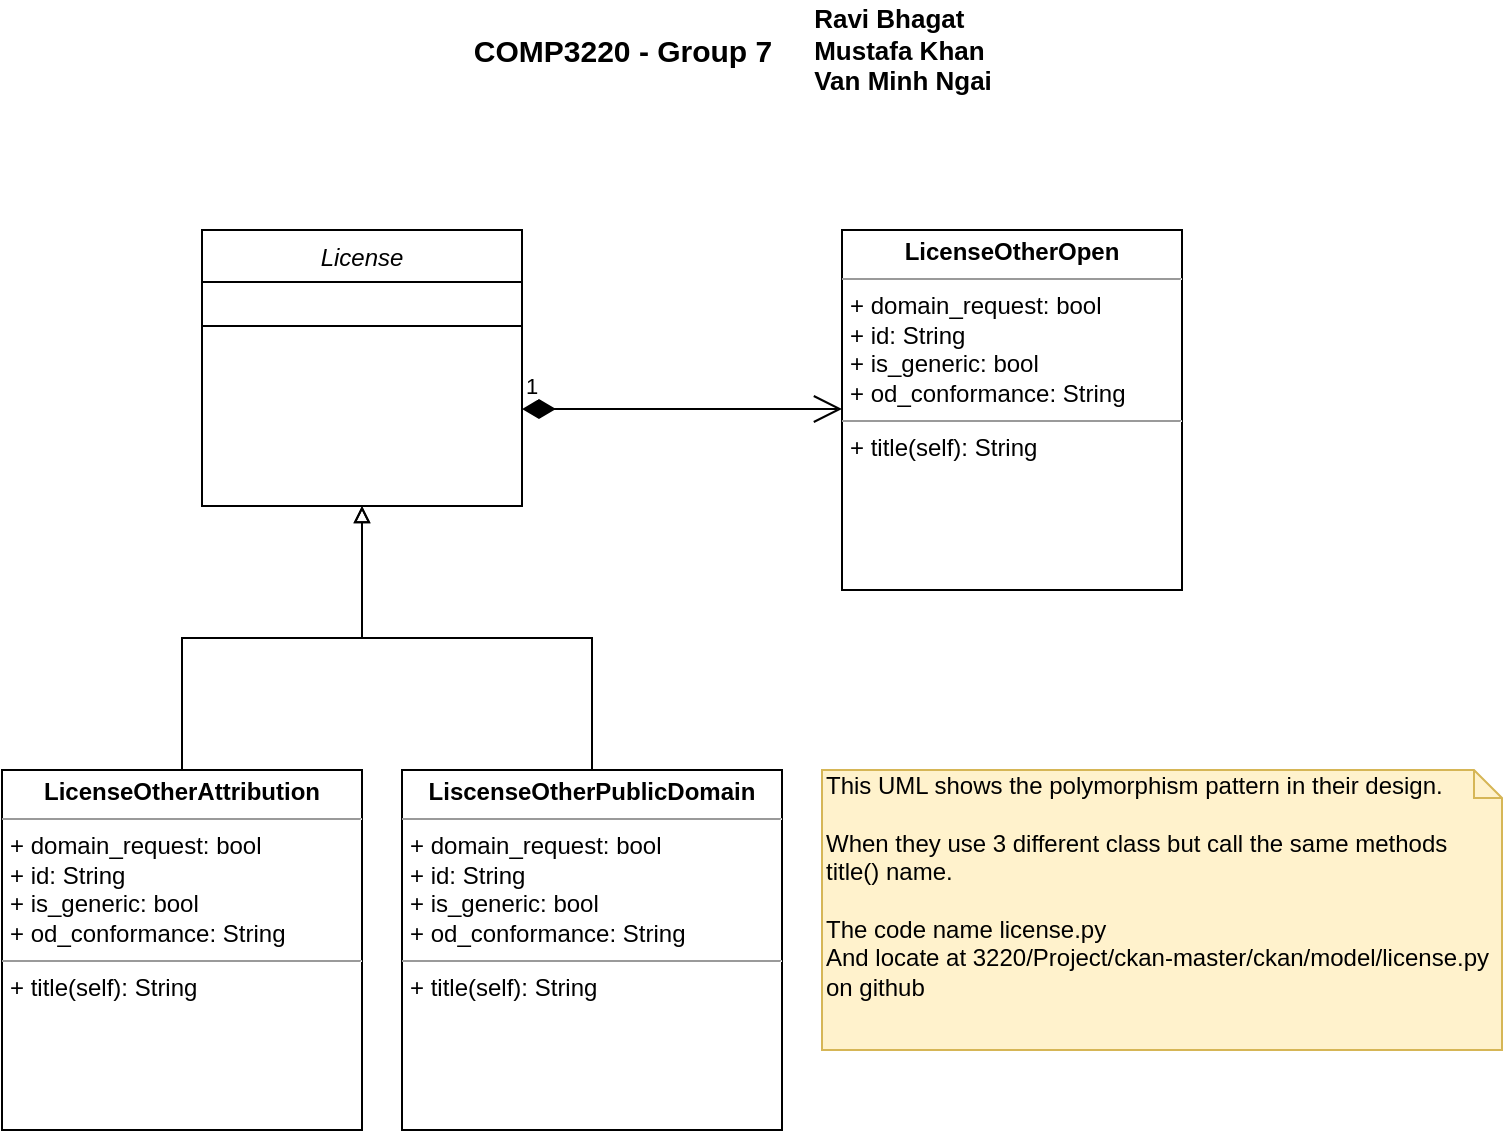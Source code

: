 <mxfile version="13.6.2" type="device"><diagram id="C5RBs43oDa-KdzZeNtuy" name="Page-1"><mxGraphModel dx="868" dy="496" grid="1" gridSize="10" guides="1" tooltips="1" connect="1" arrows="1" fold="1" page="1" pageScale="1" pageWidth="827" pageHeight="1169" math="0" shadow="0"><root><mxCell id="WIyWlLk6GJQsqaUBKTNV-0"/><mxCell id="WIyWlLk6GJQsqaUBKTNV-1" parent="WIyWlLk6GJQsqaUBKTNV-0"/><mxCell id="-rW2ddwHGXX65HSaXdoY-3" style="edgeStyle=orthogonalEdgeStyle;rounded=0;orthogonalLoop=1;jettySize=auto;html=1;entryX=0.5;entryY=1;entryDx=0;entryDy=0;endArrow=block;endFill=0;" edge="1" parent="WIyWlLk6GJQsqaUBKTNV-1" source="drV0YR5HNy2ZGQfOz8xq-0" target="zkfFHV4jXpPFQw0GAbJ--0"><mxGeometry relative="1" as="geometry"/></mxCell><mxCell id="drV0YR5HNy2ZGQfOz8xq-0" value="&lt;p style=&quot;margin: 0px ; margin-top: 4px ; text-align: center&quot;&gt;&lt;b&gt;LiscenseOtherPublicDomain&lt;/b&gt;&lt;/p&gt;&lt;hr size=&quot;1&quot;&gt;&lt;p style=&quot;margin: 0px ; margin-left: 4px&quot;&gt;+ domain_request: bool&lt;/p&gt;&lt;p style=&quot;margin: 0px ; margin-left: 4px&quot;&gt;+ id: String&lt;/p&gt;&lt;p style=&quot;margin: 0px ; margin-left: 4px&quot;&gt;+ is_generic: bool&lt;/p&gt;&lt;p style=&quot;margin: 0px ; margin-left: 4px&quot;&gt;+ od_conformance: String&lt;/p&gt;&lt;hr size=&quot;1&quot;&gt;&lt;p style=&quot;margin: 0px ; margin-left: 4px&quot;&gt;+ title(self): String&lt;/p&gt;" style="verticalAlign=top;align=left;overflow=fill;fontSize=12;fontFamily=Helvetica;html=1;" parent="WIyWlLk6GJQsqaUBKTNV-1" vertex="1"><mxGeometry x="250" y="390" width="190" height="180" as="geometry"/></mxCell><mxCell id="-rW2ddwHGXX65HSaXdoY-2" style="edgeStyle=orthogonalEdgeStyle;rounded=0;orthogonalLoop=1;jettySize=auto;html=1;entryX=0.5;entryY=1;entryDx=0;entryDy=0;endArrow=block;endFill=0;" edge="1" parent="WIyWlLk6GJQsqaUBKTNV-1" source="drV0YR5HNy2ZGQfOz8xq-2" target="zkfFHV4jXpPFQw0GAbJ--0"><mxGeometry relative="1" as="geometry"/></mxCell><mxCell id="drV0YR5HNy2ZGQfOz8xq-2" value="&lt;p style=&quot;margin: 0px ; margin-top: 4px ; text-align: center&quot;&gt;&lt;b&gt;LicenseOtherAttribution&lt;/b&gt;&lt;/p&gt;&lt;hr size=&quot;1&quot;&gt;&lt;p style=&quot;margin: 0px ; margin-left: 4px&quot;&gt;+ domain_request: bool&lt;/p&gt;&lt;p style=&quot;margin: 0px ; margin-left: 4px&quot;&gt;+ id: String&lt;/p&gt;&lt;p style=&quot;margin: 0px ; margin-left: 4px&quot;&gt;+ is_generic: bool&lt;/p&gt;&lt;p style=&quot;margin: 0px ; margin-left: 4px&quot;&gt;+ od_conformance: String&lt;/p&gt;&lt;hr size=&quot;1&quot;&gt;&lt;p style=&quot;margin: 0px ; margin-left: 4px&quot;&gt;+ title(self): String&lt;/p&gt;" style="verticalAlign=top;align=left;overflow=fill;fontSize=12;fontFamily=Helvetica;html=1;" parent="WIyWlLk6GJQsqaUBKTNV-1" vertex="1"><mxGeometry x="50" y="390" width="180" height="180" as="geometry"/></mxCell><mxCell id="drV0YR5HNy2ZGQfOz8xq-4" value="&lt;p style=&quot;margin: 0px ; margin-top: 4px ; text-align: center&quot;&gt;&lt;b&gt;LicenseOtherOpen&lt;/b&gt;&lt;/p&gt;&lt;hr size=&quot;1&quot;&gt;&lt;p style=&quot;margin: 0px ; margin-left: 4px&quot;&gt;+ domain_request: bool&lt;/p&gt;&lt;p style=&quot;margin: 0px ; margin-left: 4px&quot;&gt;+ id: String&lt;/p&gt;&lt;p style=&quot;margin: 0px ; margin-left: 4px&quot;&gt;+ is_generic: bool&lt;/p&gt;&lt;p style=&quot;margin: 0px ; margin-left: 4px&quot;&gt;+ od_conformance: String&lt;/p&gt;&lt;hr size=&quot;1&quot;&gt;&lt;p style=&quot;margin: 0px ; margin-left: 4px&quot;&gt;+ title(self): String&lt;/p&gt;" style="verticalAlign=top;align=left;overflow=fill;fontSize=12;fontFamily=Helvetica;html=1;" parent="WIyWlLk6GJQsqaUBKTNV-1" vertex="1"><mxGeometry x="470" y="120" width="170" height="180" as="geometry"/></mxCell><mxCell id="drV0YR5HNy2ZGQfOz8xq-5" value="1" style="endArrow=open;html=1;endSize=12;startArrow=diamondThin;startSize=14;startFill=1;edgeStyle=orthogonalEdgeStyle;align=left;verticalAlign=bottom;" parent="WIyWlLk6GJQsqaUBKTNV-1" edge="1"><mxGeometry x="-1" y="3" relative="1" as="geometry"><mxPoint x="310" y="209.5" as="sourcePoint"/><mxPoint x="470" y="209.5" as="targetPoint"/></mxGeometry></mxCell><mxCell id="drV0YR5HNy2ZGQfOz8xq-6" value="This UML shows the polymorphism pattern in their design.&lt;br&gt;&lt;br&gt;When they use 3 different class but call the same methods title() name.&amp;nbsp;&lt;br&gt;&lt;br&gt;The code name license.py&lt;br&gt;And locate at 3220/Project/ckan-master/ckan/model/license.py on github" style="shape=note;whiteSpace=wrap;html=1;size=14;verticalAlign=top;align=left;spacingTop=-6;fillColor=#fff2cc;strokeColor=#d6b656;" parent="WIyWlLk6GJQsqaUBKTNV-1" vertex="1"><mxGeometry x="460" y="390" width="340" height="140" as="geometry"/></mxCell><mxCell id="-rW2ddwHGXX65HSaXdoY-0" value="&lt;b&gt;&lt;font style=&quot;font-size: 15px&quot;&gt;COMP3220 - Group 7&lt;/font&gt;&lt;/b&gt;" style="text;html=1;align=center;verticalAlign=middle;resizable=0;points=[];autosize=1;" vertex="1" parent="WIyWlLk6GJQsqaUBKTNV-1"><mxGeometry x="280" y="20" width="160" height="20" as="geometry"/></mxCell><mxCell id="-rW2ddwHGXX65HSaXdoY-1" value="&lt;div style=&quot;text-align: left ; font-size: 13px&quot;&gt;&lt;span&gt;&lt;b&gt;&lt;font style=&quot;font-size: 13px&quot;&gt;Ravi Bhagat&lt;/font&gt;&lt;/b&gt;&lt;/span&gt;&lt;/div&gt;&lt;div style=&quot;text-align: left ; font-size: 13px&quot;&gt;&lt;span&gt;&lt;b&gt;&lt;font style=&quot;font-size: 13px&quot;&gt;Mustafa Khan&lt;/font&gt;&lt;/b&gt;&lt;/span&gt;&lt;/div&gt;&lt;div style=&quot;text-align: left ; font-size: 13px&quot;&gt;&lt;span&gt;&lt;b&gt;&lt;font style=&quot;font-size: 13px&quot;&gt;Van Minh Ngai&lt;/font&gt;&lt;/b&gt;&lt;/span&gt;&lt;/div&gt;" style="text;html=1;align=center;verticalAlign=middle;resizable=0;points=[];autosize=1;" vertex="1" parent="WIyWlLk6GJQsqaUBKTNV-1"><mxGeometry x="450" y="5" width="100" height="50" as="geometry"/></mxCell><mxCell id="zkfFHV4jXpPFQw0GAbJ--0" value="License" style="swimlane;fontStyle=2;align=center;verticalAlign=top;childLayout=stackLayout;horizontal=1;startSize=26;horizontalStack=0;resizeParent=1;resizeLast=0;collapsible=1;marginBottom=0;rounded=0;shadow=0;strokeWidth=1;" parent="WIyWlLk6GJQsqaUBKTNV-1" vertex="1"><mxGeometry x="150" y="120" width="160" height="138" as="geometry"><mxRectangle x="230" y="140" width="160" height="26" as="alternateBounds"/></mxGeometry></mxCell><mxCell id="zkfFHV4jXpPFQw0GAbJ--4" value="" style="line;html=1;strokeWidth=1;align=left;verticalAlign=middle;spacingTop=-1;spacingLeft=3;spacingRight=3;rotatable=0;labelPosition=right;points=[];portConstraint=eastwest;" parent="zkfFHV4jXpPFQw0GAbJ--0" vertex="1"><mxGeometry y="26" width="160" height="44" as="geometry"/></mxCell></root></mxGraphModel></diagram></mxfile>
